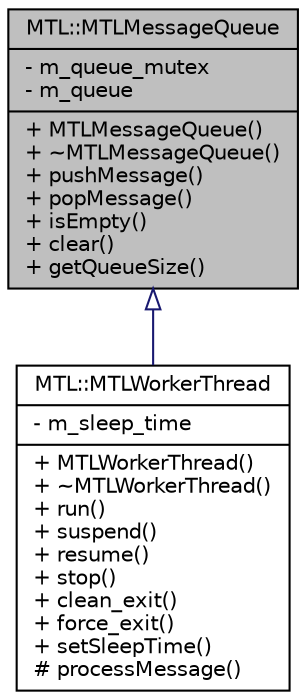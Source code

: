 digraph "MTL::MTLMessageQueue"
{
 // LATEX_PDF_SIZE
  edge [fontname="Helvetica",fontsize="10",labelfontname="Helvetica",labelfontsize="10"];
  node [fontname="Helvetica",fontsize="10",shape=record];
  Node1 [label="{MTL::MTLMessageQueue\n|- m_queue_mutex\l- m_queue\l|+ MTLMessageQueue()\l+ ~MTLMessageQueue()\l+ pushMessage()\l+ popMessage()\l+ isEmpty()\l+ clear()\l+ getQueueSize()\l}",height=0.2,width=0.4,color="black", fillcolor="grey75", style="filled", fontcolor="black",tooltip="Class that implements a message queue."];
  Node1 -> Node2 [dir="back",color="midnightblue",fontsize="10",style="solid",arrowtail="onormal",fontname="Helvetica"];
  Node2 [label="{MTL::MTLWorkerThread\n|- m_sleep_time\l|+ MTLWorkerThread()\l+ ~MTLWorkerThread()\l+ run()\l+ suspend()\l+ resume()\l+ stop()\l+ clean_exit()\l+ force_exit()\l+ setSleepTime()\l# processMessage()\l}",height=0.2,width=0.4,color="black", fillcolor="white", style="filled",URL="$d9/dfb/classMTL_1_1MTLWorkerThread.html",tooltip="Class that implements a Worker Thread."];
}
